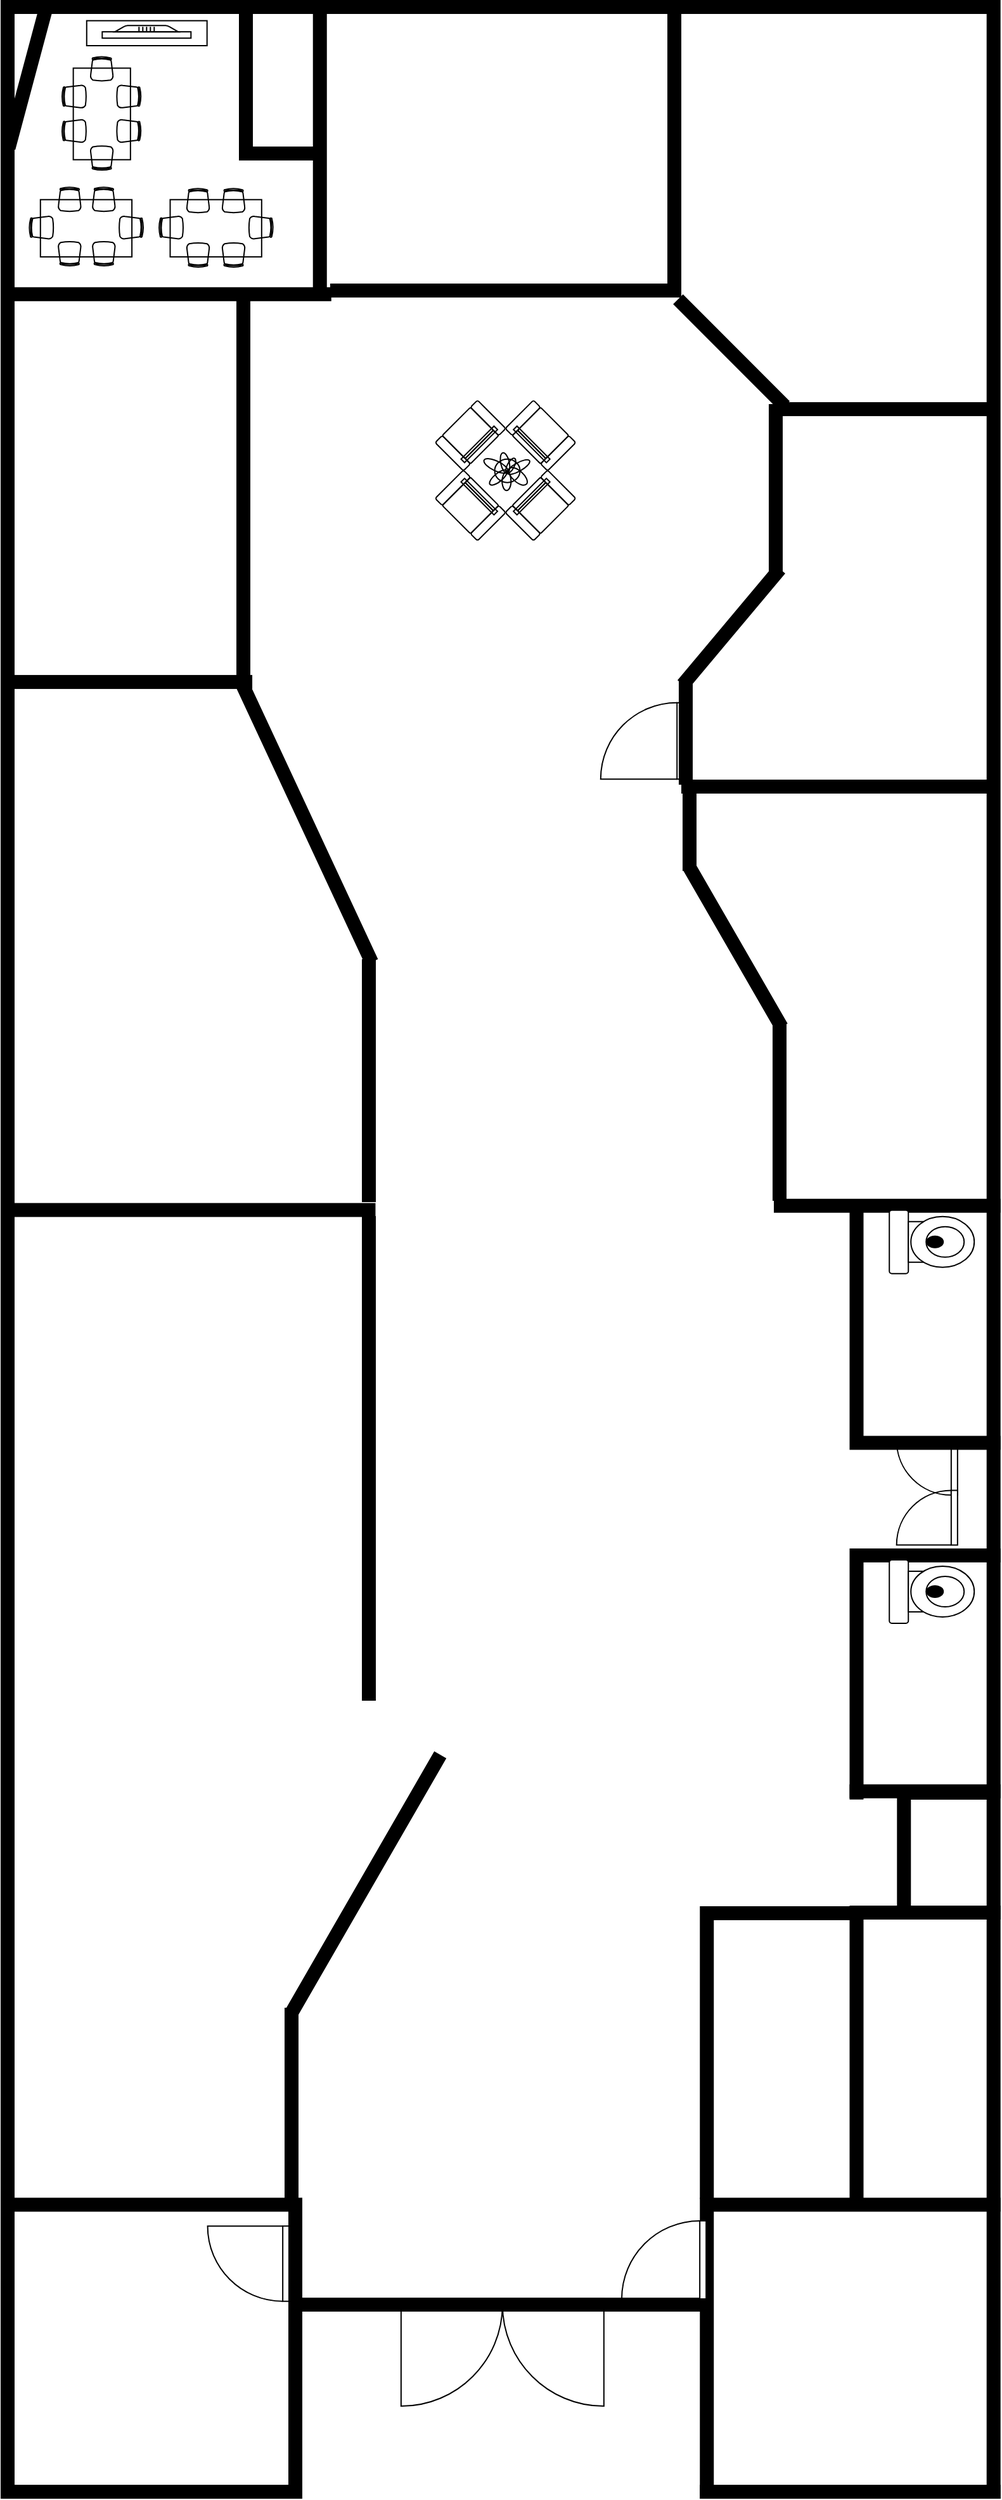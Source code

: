 <mxfile>
    <diagram id="dgVvvzZk0SjWQLnidcV5" name="Page-1">
        <mxGraphModel dx="3702" dy="3627" grid="0" gridSize="39.37" guides="0" tooltips="1" connect="0" arrows="0" fold="1" page="1" pageScale="1" pageWidth="827" pageHeight="1169" background="none" math="0" shadow="0">
            <root>
                <mxCell id="0"/>
                <mxCell id="1" parent="0"/>
                <mxCell id="N5z7B0Zgw7X8fARrvKfL-28" value="" style="verticalLabelPosition=bottom;html=1;verticalAlign=top;align=center;shape=mxgraph.floorplan.wall;fillColor=#000000;" vertex="1" parent="1">
                    <mxGeometry x="-1044" y="-1023.62" width="177.86" height="10" as="geometry"/>
                </mxCell>
                <mxCell id="N5z7B0Zgw7X8fARrvKfL-14" value="" style="verticalLabelPosition=bottom;html=1;verticalAlign=top;align=center;shape=mxgraph.floorplan.wallCorner;fillColor=#000000;" vertex="1" parent="1">
                    <mxGeometry x="-946.848" y="-561.022" width="78.74" height="100" as="geometry"/>
                </mxCell>
                <mxCell id="N5z7B0Zgw7X8fARrvKfL-12" value="" style="verticalLabelPosition=bottom;html=1;verticalAlign=top;align=center;shape=mxgraph.floorplan.wallCorner;fillColor=#000000;" vertex="1" parent="1">
                    <mxGeometry x="-984.25" y="-466.534" width="118.11" height="234.251" as="geometry"/>
                </mxCell>
                <mxCell id="lHgjmgHsNAgAAuu9DMxv-4" value="" style="verticalLabelPosition=bottom;html=1;verticalAlign=top;align=center;shape=mxgraph.floorplan.doorUneven;dx=0.5;fillColor=none;" parent="1" vertex="1">
                    <mxGeometry x="-1338.58" y="-157.48" width="160" height="85" as="geometry"/>
                </mxCell>
                <mxCell id="N5z7B0Zgw7X8fARrvKfL-1" value="" style="verticalLabelPosition=bottom;html=1;verticalAlign=top;align=center;shape=mxgraph.floorplan.wall;fillColor=#000000;direction=south;" parent="1" vertex="1">
                    <mxGeometry x="-1417.32" y="-118.11" height="100" as="geometry"/>
                </mxCell>
                <mxCell id="N5z7B0Zgw7X8fARrvKfL-4" value="" style="verticalLabelPosition=bottom;html=1;verticalAlign=top;align=center;shape=mxgraph.floorplan.wall;fillColor=#000000;" parent="1" vertex="1">
                    <mxGeometry x="-1654" y="-10" width="236.68" height="10" as="geometry"/>
                </mxCell>
                <mxCell id="N5z7B0Zgw7X8fARrvKfL-5" value="" style="verticalLabelPosition=bottom;html=1;verticalAlign=top;align=center;shape=mxgraph.floorplan.wall;fillColor=#000000;" parent="1" vertex="1">
                    <mxGeometry x="-1102.36" y="-10" width="236.22" height="10" as="geometry"/>
                </mxCell>
                <mxCell id="N5z7B0Zgw7X8fARrvKfL-6" value="" style="verticalLabelPosition=bottom;html=1;verticalAlign=top;align=center;shape=mxgraph.floorplan.wall;fillColor=#000000;" parent="1" vertex="1">
                    <mxGeometry x="-1417.32" y="-157.48" width="314.96" height="10" as="geometry"/>
                </mxCell>
                <mxCell id="lHgjmgHsNAgAAuu9DMxv-9" value="" style="verticalLabelPosition=bottom;html=1;verticalAlign=top;align=center;shape=mxgraph.floorplan.wallCorner;fillColor=#000000;direction=south;" parent="1" vertex="1">
                    <mxGeometry x="-1653.54" y="-236.22" width="236.54" height="236.22" as="geometry"/>
                </mxCell>
                <mxCell id="lHgjmgHsNAgAAuu9DMxv-10" value="" style="verticalLabelPosition=bottom;html=1;verticalAlign=top;align=center;shape=mxgraph.floorplan.wallCorner;fillColor=#000000;" parent="1" vertex="1">
                    <mxGeometry x="-1102.36" y="-236.22" width="236.22" height="236.22" as="geometry"/>
                </mxCell>
                <mxCell id="N5z7B0Zgw7X8fARrvKfL-9" value="" style="verticalLabelPosition=bottom;html=1;verticalAlign=top;align=center;shape=mxgraph.floorplan.doorRight;aspect=fixed;rotation=90;" vertex="1" parent="1">
                    <mxGeometry x="-1161.415" y="-220.472" width="61.58" height="65.42" as="geometry"/>
                </mxCell>
                <mxCell id="N5z7B0Zgw7X8fARrvKfL-10" value="" style="verticalLabelPosition=bottom;html=1;verticalAlign=top;align=center;shape=mxgraph.floorplan.wallCorner;fillColor=#000000;" parent="1" vertex="1">
                    <mxGeometry x="-1102.36" y="-466" width="124.36" height="229.78" as="geometry"/>
                </mxCell>
                <mxCell id="lHgjmgHsNAgAAuu9DMxv-13" value="" style="verticalLabelPosition=bottom;html=1;verticalAlign=top;align=center;shape=mxgraph.floorplan.wall;fillColor=#000000;" parent="1" vertex="1">
                    <mxGeometry x="-1394.005" y="-1745.004" width="275.59" height="10" as="geometry"/>
                </mxCell>
                <mxCell id="lHgjmgHsNAgAAuu9DMxv-15" value="" style="verticalLabelPosition=bottom;html=1;verticalAlign=top;align=center;shape=mxgraph.floorplan.wall;fillColor=#000000;rotation=0;" parent="1" vertex="1">
                    <mxGeometry x="-1117" y="-1354" width="246.53" height="10" as="geometry"/>
                </mxCell>
                <mxCell id="lHgjmgHsNAgAAuu9DMxv-14" value="" style="verticalLabelPosition=bottom;html=1;verticalAlign=top;align=center;shape=mxgraph.floorplan.wall;fillColor=#000000;direction=south;" parent="1" vertex="1">
                    <mxGeometry x="-1048" y="-1650" width="10" height="133" as="geometry"/>
                </mxCell>
                <mxCell id="lHgjmgHsNAgAAuu9DMxv-17" value="" style="verticalLabelPosition=bottom;html=1;verticalAlign=top;align=center;shape=mxgraph.floorplan.wall;fillColor=#000000;direction=south;rotation=90;" vertex="1" parent="1">
                    <mxGeometry x="-1526" y="-1864.0" width="10" height="253.78" as="geometry"/>
                </mxCell>
                <mxCell id="2" value="" style="verticalLabelPosition=bottom;html=1;verticalAlign=top;align=center;shape=mxgraph.floorplan.wall;fillColor=#000000;rotation=45;" vertex="1" parent="1">
                    <mxGeometry x="-1137" y="-1696" width="118.11" height="10" as="geometry"/>
                </mxCell>
                <mxCell id="3" value="" style="verticalLabelPosition=bottom;html=1;verticalAlign=top;align=center;shape=mxgraph.floorplan.wall;fillColor=#000000;direction=south;" vertex="1" parent="1">
                    <mxGeometry x="-1468" y="-1732" width="10" height="296.54" as="geometry"/>
                </mxCell>
                <mxCell id="lHgjmgHsNAgAAuu9DMxv-18" value="" style="verticalLabelPosition=bottom;html=1;verticalAlign=top;align=center;shape=mxgraph.floorplan.doorRight;aspect=fixed;fillColor=none;rotation=90;flipH=1;" vertex="1" parent="1">
                    <mxGeometry x="-1488.06" y="-216.26" width="59.28" height="62.99" as="geometry"/>
                </mxCell>
                <mxCell id="lHgjmgHsNAgAAuu9DMxv-16" value="" style="verticalLabelPosition=bottom;html=1;verticalAlign=top;align=center;shape=mxgraph.floorplan.wall;fillColor=#000000;direction=south;" vertex="1" parent="1">
                    <mxGeometry x="-1407.63" y="-1968" width="10" height="230" as="geometry"/>
                </mxCell>
                <mxCell id="6" value="" style="verticalLabelPosition=bottom;html=1;verticalAlign=top;align=center;shape=mxgraph.floorplan.wall;fillColor=#000000;rotation=0;" vertex="1" parent="1">
                    <mxGeometry x="-1643" y="-1436.46" width="186.53" height="10" as="geometry"/>
                </mxCell>
                <mxCell id="7" value="" style="verticalLabelPosition=bottom;html=1;verticalAlign=top;align=center;shape=mxgraph.floorplan.wall;fillColor=#000000;rotation=65;" vertex="1" parent="1">
                    <mxGeometry x="-1532" y="-1324.46" width="239" height="10" as="geometry"/>
                </mxCell>
                <mxCell id="8" value="" style="verticalLabelPosition=bottom;html=1;verticalAlign=top;align=center;shape=mxgraph.floorplan.wall;fillColor=#000000;direction=south;" vertex="1" parent="1">
                    <mxGeometry x="-1369" y="-1212.46" width="10" height="190.46" as="geometry"/>
                </mxCell>
                <mxCell id="9" value="" style="verticalLabelPosition=bottom;html=1;verticalAlign=top;align=center;shape=mxgraph.floorplan.doorRight;aspect=fixed;rotation=90;" vertex="1" parent="1">
                    <mxGeometry x="-1177.996" y="-1417" width="60.236" height="64.01" as="geometry"/>
                </mxCell>
                <mxCell id="10" value="" style="verticalLabelPosition=bottom;html=1;verticalAlign=top;align=center;shape=mxgraph.floorplan.wall;fillColor=#000000;direction=south;rotation=0;" vertex="1" parent="1">
                    <mxGeometry x="-1116" y="-1346" width="10" height="63" as="geometry"/>
                </mxCell>
                <mxCell id="11" value="" style="verticalLabelPosition=bottom;html=1;verticalAlign=top;align=center;shape=mxgraph.floorplan.wall;fillColor=#000000;rotation=60;" vertex="1" parent="1">
                    <mxGeometry x="-1147.67" y="-1227.88" width="145.34" height="10" as="geometry"/>
                </mxCell>
                <mxCell id="12" value="" style="verticalLabelPosition=bottom;html=1;verticalAlign=top;align=center;shape=mxgraph.floorplan.wall;fillColor=#000000;direction=south;rotation=90;" vertex="1" parent="1">
                    <mxGeometry x="-960" y="-1733" width="10" height="173" as="geometry"/>
                </mxCell>
                <mxCell id="lHgjmgHsNAgAAuu9DMxv-25" value="" style="group" connectable="0" vertex="1" parent="1">
                    <mxGeometry x="-1311.69" y="-1653.541" width="110.962" height="110.804" as="geometry"/>
                </mxCell>
                <mxCell id="lHgjmgHsNAgAAuu9DMxv-19" value="" style="verticalLabelPosition=bottom;html=1;verticalAlign=top;align=center;shape=mxgraph.floorplan.sofa;fillColor=none;rotation=-45;" vertex="1" parent="lHgjmgHsNAgAAuu9DMxv-25">
                    <mxGeometry x="59.49" y="67.211" width="47.25" height="31.5" as="geometry"/>
                </mxCell>
                <mxCell id="lHgjmgHsNAgAAuu9DMxv-20" value="" style="verticalLabelPosition=bottom;html=1;verticalAlign=top;align=center;shape=mxgraph.floorplan.plant;fillColor=none;" vertex="1" parent="lHgjmgHsNAgAAuu9DMxv-25">
                    <mxGeometry x="39.65" y="39.651" width="31.49" height="31.5" as="geometry"/>
                </mxCell>
                <mxCell id="lHgjmgHsNAgAAuu9DMxv-21" value="" style="verticalLabelPosition=bottom;html=1;verticalAlign=top;align=center;shape=mxgraph.floorplan.sofa;fillColor=none;rotation=45;" vertex="1" parent="lHgjmgHsNAgAAuu9DMxv-25">
                    <mxGeometry x="4.217" y="67.208" width="47.25" height="31.5" as="geometry"/>
                </mxCell>
                <mxCell id="lHgjmgHsNAgAAuu9DMxv-22" value="" style="verticalLabelPosition=bottom;html=1;verticalAlign=top;align=center;shape=mxgraph.floorplan.sofa;fillColor=none;rotation=-135;" vertex="1" parent="lHgjmgHsNAgAAuu9DMxv-25">
                    <mxGeometry x="59.494" y="12.095" width="47.25" height="31.5" as="geometry"/>
                </mxCell>
                <mxCell id="lHgjmgHsNAgAAuu9DMxv-23" value="" style="verticalLabelPosition=bottom;html=1;verticalAlign=top;align=center;shape=mxgraph.floorplan.sofa;fillColor=none;rotation=-225;" vertex="1" parent="lHgjmgHsNAgAAuu9DMxv-25">
                    <mxGeometry x="4.221" y="12.092" width="47.25" height="31.5" as="geometry"/>
                </mxCell>
                <mxCell id="15" value="" style="verticalLabelPosition=bottom;html=1;verticalAlign=top;align=center;shape=mxgraph.floorplan.wall;fillColor=#000000;direction=south;" vertex="1" parent="1">
                    <mxGeometry x="-1128.0" y="-1966" width="10" height="230" as="geometry"/>
                </mxCell>
                <mxCell id="lHgjmgHsNAgAAuu9DMxv-26" value="" style="verticalLabelPosition=bottom;html=1;verticalAlign=top;align=center;shape=mxgraph.floorplan.flat_tv;fillColor=none;" vertex="1" parent="1">
                    <mxGeometry x="-1574.34" y="-1948.93" width="70" height="10" as="geometry"/>
                </mxCell>
                <mxCell id="14" value="" style="verticalLabelPosition=bottom;html=1;verticalAlign=top;align=center;shape=mxgraph.floorplan.wall;fillColor=#000000;direction=south;rotation=0;" vertex="1" parent="1">
                    <mxGeometry x="-1045" y="-1163" width="10" height="140" as="geometry"/>
                </mxCell>
                <mxCell id="N5z7B0Zgw7X8fARrvKfL-29" value="" style="verticalLabelPosition=bottom;html=1;verticalAlign=top;align=center;shape=mxgraph.floorplan.doorLeft;aspect=fixed;rotation=90;" vertex="1" parent="1">
                    <mxGeometry x="-944" y="-835" width="43.08" height="45.77" as="geometry"/>
                </mxCell>
                <mxCell id="4" value="" style="verticalLabelPosition=bottom;html=1;verticalAlign=top;align=center;shape=mxgraph.floorplan.wall;fillColor=#000000;direction=south;rotation=40;" vertex="1" parent="1">
                    <mxGeometry x="-1083" y="-1534" width="10" height="118.11" as="geometry"/>
                </mxCell>
                <mxCell id="N5z7B0Zgw7X8fARrvKfL-32" value="" style="verticalLabelPosition=bottom;html=1;verticalAlign=top;align=center;shape=mxgraph.floorplan.doorRight;aspect=fixed;rotation=90;" vertex="1" parent="1">
                    <mxGeometry x="-944" y="-795.63" width="43.08" height="45.77" as="geometry"/>
                </mxCell>
                <mxCell id="N5z7B0Zgw7X8fARrvKfL-37" value="" style="verticalLabelPosition=bottom;html=1;verticalAlign=top;align=center;shape=mxgraph.floorplan.wallCorner;fillColor=#000000;direction=north" vertex="1" parent="1">
                    <mxGeometry x="-984.25" y="-1015" width="118.11" height="188.23" as="geometry"/>
                </mxCell>
                <mxCell id="5" value="" style="verticalLabelPosition=bottom;html=1;verticalAlign=top;align=center;shape=mxgraph.floorplan.wall;fillColor=#000000;direction=south;rotation=0;" vertex="1" parent="1">
                    <mxGeometry x="-1119" y="-1433" width="10" height="82" as="geometry"/>
                </mxCell>
                <mxCell id="lHgjmgHsNAgAAuu9DMxv-42" value="" style="group" connectable="0" vertex="1" parent="1">
                    <mxGeometry x="-1606.292" y="-1924.508" width="62.697" height="89.869" as="geometry"/>
                </mxCell>
                <mxCell id="lHgjmgHsNAgAAuu9DMxv-34" value="" style="verticalLabelPosition=bottom;html=1;verticalAlign=top;align=center;shape=mxgraph.floorplan.office_chair;shadow=0;fillColor=none;rotation=90;" vertex="1" parent="lHgjmgHsNAgAAuu9DMxv-42">
                    <mxGeometry x="43.981" y="21.904" width="18.04" height="19.393" as="geometry"/>
                </mxCell>
                <mxCell id="lHgjmgHsNAgAAuu9DMxv-35" value="" style="verticalLabelPosition=bottom;html=1;verticalAlign=top;align=center;shape=mxgraph.floorplan.office_chair;shadow=0;direction=west;fillColor=none;rotation=90;" vertex="1" parent="lHgjmgHsNAgAAuu9DMxv-42">
                    <mxGeometry x="0.677" y="21.904" width="18.04" height="19.393" as="geometry"/>
                </mxCell>
                <mxCell id="lHgjmgHsNAgAAuu9DMxv-36" value="" style="verticalLabelPosition=bottom;html=1;verticalAlign=top;align=center;shape=mxgraph.floorplan.office_chair;shadow=0;direction=north;fillColor=none;rotation=90;" vertex="1" parent="lHgjmgHsNAgAAuu9DMxv-42">
                    <mxGeometry x="21.904" y="0.677" width="19.393" height="18.04" as="geometry"/>
                </mxCell>
                <mxCell id="lHgjmgHsNAgAAuu9DMxv-37" value="" style="verticalLabelPosition=bottom;html=1;verticalAlign=top;align=center;shape=mxgraph.floorplan.office_chair;shadow=0;direction=south;fillColor=none;rotation=90;" vertex="1" parent="lHgjmgHsNAgAAuu9DMxv-42">
                    <mxGeometry x="21.904" y="71.153" width="19.393" height="18.04" as="geometry"/>
                </mxCell>
                <mxCell id="lHgjmgHsNAgAAuu9DMxv-38" value="" style="verticalLabelPosition=bottom;html=1;verticalAlign=top;align=center;shape=mxgraph.floorplan.office_chair;shadow=0;fillColor=none;rotation=90;" vertex="1" parent="lHgjmgHsNAgAAuu9DMxv-42">
                    <mxGeometry x="43.981" y="49.076" width="18.04" height="19.393" as="geometry"/>
                </mxCell>
                <mxCell id="lHgjmgHsNAgAAuu9DMxv-39" value="" style="verticalLabelPosition=bottom;html=1;verticalAlign=top;align=center;shape=mxgraph.floorplan.office_chair;shadow=0;direction=west;fillColor=none;rotation=90;" vertex="1" parent="lHgjmgHsNAgAAuu9DMxv-42">
                    <mxGeometry x="0.677" y="49.076" width="18.04" height="19.393" as="geometry"/>
                </mxCell>
                <mxCell id="lHgjmgHsNAgAAuu9DMxv-40" value="" style="shape=rect;shadow=0;fillColor=none;rotation=90;" vertex="1" parent="lHgjmgHsNAgAAuu9DMxv-42">
                    <mxGeometry x="-4.418" y="22.753" width="72.16" height="45.1" as="geometry"/>
                </mxCell>
                <mxCell id="lHgjmgHsNAgAAuu9DMxv-43" value="" style="group;rotation=90;" connectable="0" vertex="1" parent="1">
                    <mxGeometry x="-1618.105" y="-1834.641" width="62.697" height="89.869" as="geometry"/>
                </mxCell>
                <mxCell id="lHgjmgHsNAgAAuu9DMxv-44" value="" style="verticalLabelPosition=bottom;html=1;verticalAlign=top;align=center;shape=mxgraph.floorplan.office_chair;shadow=0;fillColor=none;rotation=180;" vertex="1" parent="lHgjmgHsNAgAAuu9DMxv-43">
                    <mxGeometry x="36" y="56" width="18.04" height="19.393" as="geometry"/>
                </mxCell>
                <mxCell id="lHgjmgHsNAgAAuu9DMxv-45" value="" style="verticalLabelPosition=bottom;html=1;verticalAlign=top;align=center;shape=mxgraph.floorplan.office_chair;shadow=0;direction=west;fillColor=none;rotation=180;" vertex="1" parent="lHgjmgHsNAgAAuu9DMxv-43">
                    <mxGeometry x="36" y="13" width="18.04" height="19.393" as="geometry"/>
                </mxCell>
                <mxCell id="lHgjmgHsNAgAAuu9DMxv-46" value="" style="verticalLabelPosition=bottom;html=1;verticalAlign=top;align=center;shape=mxgraph.floorplan.office_chair;shadow=0;direction=north;fillColor=none;rotation=180;" vertex="1" parent="lHgjmgHsNAgAAuu9DMxv-43">
                    <mxGeometry x="57" y="36" width="19.393" height="18.04" as="geometry"/>
                </mxCell>
                <mxCell id="lHgjmgHsNAgAAuu9DMxv-47" value="" style="verticalLabelPosition=bottom;html=1;verticalAlign=top;align=center;shape=mxgraph.floorplan.office_chair;shadow=0;direction=south;fillColor=none;rotation=180;" vertex="1" parent="lHgjmgHsNAgAAuu9DMxv-43">
                    <mxGeometry x="-14" y="36" width="19.393" height="18.04" as="geometry"/>
                </mxCell>
                <mxCell id="lHgjmgHsNAgAAuu9DMxv-48" value="" style="verticalLabelPosition=bottom;html=1;verticalAlign=top;align=center;shape=mxgraph.floorplan.office_chair;shadow=0;fillColor=none;rotation=180;" vertex="1" parent="lHgjmgHsNAgAAuu9DMxv-43">
                    <mxGeometry x="9" y="56" width="18.04" height="19.393" as="geometry"/>
                </mxCell>
                <mxCell id="lHgjmgHsNAgAAuu9DMxv-49" value="" style="verticalLabelPosition=bottom;html=1;verticalAlign=top;align=center;shape=mxgraph.floorplan.office_chair;shadow=0;direction=west;fillColor=none;rotation=180;" vertex="1" parent="lHgjmgHsNAgAAuu9DMxv-43">
                    <mxGeometry x="9" y="13" width="18.04" height="19.393" as="geometry"/>
                </mxCell>
                <mxCell id="lHgjmgHsNAgAAuu9DMxv-50" value="" style="shape=rect;shadow=0;fillColor=none;rotation=180;" vertex="1" parent="lHgjmgHsNAgAAuu9DMxv-43">
                    <mxGeometry x="-5" y="23" width="72.16" height="45.1" as="geometry"/>
                </mxCell>
                <mxCell id="lHgjmgHsNAgAAuu9DMxv-51" value="" style="group;rotation=90;" connectable="0" vertex="1" parent="1">
                    <mxGeometry x="-1515.748" y="-1834.644" width="62.697" height="89.869" as="geometry"/>
                </mxCell>
                <mxCell id="lHgjmgHsNAgAAuu9DMxv-52" value="" style="verticalLabelPosition=bottom;html=1;verticalAlign=top;align=center;shape=mxgraph.floorplan.office_chair;shadow=0;fillColor=none;rotation=180;" vertex="1" parent="lHgjmgHsNAgAAuu9DMxv-51">
                    <mxGeometry x="36" y="57" width="18.04" height="19.393" as="geometry"/>
                </mxCell>
                <mxCell id="lHgjmgHsNAgAAuu9DMxv-53" value="" style="verticalLabelPosition=bottom;html=1;verticalAlign=top;align=center;shape=mxgraph.floorplan.office_chair;shadow=0;direction=west;fillColor=none;rotation=180;" vertex="1" parent="lHgjmgHsNAgAAuu9DMxv-51">
                    <mxGeometry x="36" y="14" width="18.04" height="19.393" as="geometry"/>
                </mxCell>
                <mxCell id="lHgjmgHsNAgAAuu9DMxv-54" value="" style="verticalLabelPosition=bottom;html=1;verticalAlign=top;align=center;shape=mxgraph.floorplan.office_chair;shadow=0;direction=north;fillColor=none;rotation=180;" vertex="1" parent="lHgjmgHsNAgAAuu9DMxv-51">
                    <mxGeometry x="57" y="36" width="19.393" height="18.04" as="geometry"/>
                </mxCell>
                <mxCell id="lHgjmgHsNAgAAuu9DMxv-55" value="" style="verticalLabelPosition=bottom;html=1;verticalAlign=top;align=center;shape=mxgraph.floorplan.office_chair;shadow=0;direction=south;fillColor=none;rotation=180;" vertex="1" parent="lHgjmgHsNAgAAuu9DMxv-51">
                    <mxGeometry x="-14" y="36" width="19.393" height="18.04" as="geometry"/>
                </mxCell>
                <mxCell id="lHgjmgHsNAgAAuu9DMxv-56" value="" style="verticalLabelPosition=bottom;html=1;verticalAlign=top;align=center;shape=mxgraph.floorplan.office_chair;shadow=0;fillColor=none;rotation=180;" vertex="1" parent="lHgjmgHsNAgAAuu9DMxv-51">
                    <mxGeometry x="8" y="57" width="18.04" height="19.393" as="geometry"/>
                </mxCell>
                <mxCell id="lHgjmgHsNAgAAuu9DMxv-57" value="" style="verticalLabelPosition=bottom;html=1;verticalAlign=top;align=center;shape=mxgraph.floorplan.office_chair;shadow=0;direction=west;fillColor=none;rotation=180;" vertex="1" parent="lHgjmgHsNAgAAuu9DMxv-51">
                    <mxGeometry x="8" y="14" width="18.04" height="19.393" as="geometry"/>
                </mxCell>
                <mxCell id="lHgjmgHsNAgAAuu9DMxv-58" value="" style="shape=rect;shadow=0;fillColor=none;rotation=180;" vertex="1" parent="lHgjmgHsNAgAAuu9DMxv-51">
                    <mxGeometry x="-5" y="23" width="72.16" height="45.1" as="geometry"/>
                </mxCell>
                <mxCell id="lHgjmgHsNAgAAuu9DMxv-61" value="" style="verticalLabelPosition=bottom;html=1;verticalAlign=top;align=center;shape=mxgraph.floorplan.wall;fillColor=#000000;rotation=-75;" vertex="1" parent="1">
                    <mxGeometry x="-1691.01" y="-1913.65" width="115.75" height="10" as="geometry"/>
                </mxCell>
                <mxCell id="N5z7B0Zgw7X8fARrvKfL-40" value="" style="verticalLabelPosition=bottom;html=1;verticalAlign=top;align=center;shape=mxgraph.floorplan.wallCorner;fillColor=#000000;" vertex="1" parent="1">
                    <mxGeometry x="-984.25" y="-748.03" width="118.11" height="196.85" as="geometry"/>
                </mxCell>
                <mxCell id="N5z7B0Zgw7X8fARrvKfL-41" value="" style="verticalLabelPosition=bottom;html=1;verticalAlign=top;align=center;shape=mxgraph.floorplan.wall;fillColor=#000000;" vertex="1" parent="1">
                    <mxGeometry x="-984.25" y="-559.05" width="118.11" height="3.94" as="geometry"/>
                </mxCell>
                <mxCell id="lHgjmgHsNAgAAuu9DMxv-65" value="" style="rounded=0;whiteSpace=wrap;html=1;fillColor=none;" vertex="1" parent="1">
                    <mxGeometry x="-1586.61" y="-1952.68" width="94.95" height="19.68" as="geometry"/>
                </mxCell>
                <mxCell id="lHgjmgHsNAgAAuu9DMxv-66" value="" style="verticalLabelPosition=bottom;html=1;verticalAlign=top;align=center;shape=mxgraph.floorplan.wallCorner;fillColor=#000000;direction=north" vertex="1" parent="1">
                    <mxGeometry x="-1466" y="-1960.63" width="60.49" height="117.63" as="geometry"/>
                </mxCell>
                <mxCell id="N5z7B0Zgw7X8fARrvKfL-42" value="" style="verticalLabelPosition=bottom;html=1;verticalAlign=top;align=center;shape=mxgraph.floorplan.toilet;rotation=-90;" vertex="1" parent="1">
                    <mxGeometry x="-944.88" y="-1023.62" width="50" height="67" as="geometry"/>
                </mxCell>
                <mxCell id="N5z7B0Zgw7X8fARrvKfL-43" value="" style="verticalLabelPosition=bottom;html=1;verticalAlign=top;align=center;shape=mxgraph.floorplan.toilet;rotation=-90;" vertex="1" parent="1">
                    <mxGeometry x="-944.88" y="-748.03" width="50" height="67" as="geometry"/>
                </mxCell>
                <mxCell id="18" value="" style="verticalLabelPosition=bottom;html=1;verticalAlign=top;align=center;shape=mxgraph.floorplan.wall;fillColor=#000000;direction=south;rotation=90;" vertex="1" parent="1">
                    <mxGeometry x="-1506.27" y="-1157.27" width="10" height="284" as="geometry"/>
                </mxCell>
                <mxCell id="lHgjmgHsNAgAAuu9DMxv-6" value="" style="verticalLabelPosition=bottom;html=1;verticalAlign=top;align=center;shape=mxgraph.floorplan.wallU;fillColor=#000000;" parent="1" vertex="1">
                    <mxGeometry x="-1654" y="-1968.5" width="787.86" height="1968.5" as="geometry"/>
                </mxCell>
                <mxCell id="20" value="" style="verticalLabelPosition=bottom;html=1;verticalAlign=top;align=center;shape=mxgraph.floorplan.wall;fillColor=#000000;direction=south;" vertex="1" parent="1">
                    <mxGeometry x="-1430" y="-386" width="10" height="150.46" as="geometry"/>
                </mxCell>
                <mxCell id="21" value="" style="verticalLabelPosition=bottom;html=1;verticalAlign=top;align=center;shape=mxgraph.floorplan.wall;fillColor=#000000;direction=south;rotation=30;" vertex="1" parent="1">
                    <mxGeometry x="-1371" y="-601" width="10" height="232.46" as="geometry"/>
                </mxCell>
                <mxCell id="22" value="" style="verticalLabelPosition=bottom;html=1;verticalAlign=top;align=center;shape=mxgraph.floorplan.wall;fillColor=#000000;direction=south;" vertex="1" parent="1">
                    <mxGeometry x="-1369" y="-1010" width="10" height="381" as="geometry"/>
                </mxCell>
            </root>
        </mxGraphModel>
    </diagram>
    <diagram id="MxMM2ZLQTtX_V6MvIri_" name="Page-2">
        <mxGraphModel dx="987" dy="-524" grid="1" gridSize="39.37" guides="1" tooltips="1" connect="1" arrows="1" fold="1" page="1" pageScale="1" pageWidth="827" pageHeight="1169" math="0" shadow="0">
            <root>
                <mxCell id="ffA_Etb6vTMHdg227L38-0"/>
                <mxCell id="ffA_Etb6vTMHdg227L38-1" parent="ffA_Etb6vTMHdg227L38-0"/>
                <mxCell id="mL7MsT_7LjFGY1KXwdF9-1" value="" style="endArrow=none;html=1;entryX=1;entryY=0;entryDx=0;entryDy=0;" edge="1" parent="ffA_Etb6vTMHdg227L38-1">
                    <mxGeometry width="50" height="50" relative="1" as="geometry">
                        <mxPoint x="787.4" y="3137.5" as="sourcePoint"/>
                        <mxPoint x="787.4" y="1169.0" as="targetPoint"/>
                    </mxGeometry>
                </mxCell>
                <mxCell id="mL7MsT_7LjFGY1KXwdF9-2" value="" style="endArrow=none;html=1;entryX=1;entryY=1;entryDx=0;entryDy=0;" edge="1" parent="ffA_Etb6vTMHdg227L38-1">
                    <mxGeometry width="50" height="50" relative="1" as="geometry">
                        <mxPoint y="1169" as="sourcePoint"/>
                        <mxPoint x="787.4" y="1169.0" as="targetPoint"/>
                    </mxGeometry>
                </mxCell>
                <mxCell id="mL7MsT_7LjFGY1KXwdF9-4" value="" style="endArrow=none;html=1;entryX=1;entryY=0;entryDx=0;entryDy=0;" edge="1" parent="ffA_Etb6vTMHdg227L38-1">
                    <mxGeometry width="50" height="50" relative="1" as="geometry">
                        <mxPoint x="1.137e-13" y="3137.5" as="sourcePoint"/>
                        <mxPoint x="1.137e-13" y="1169.0" as="targetPoint"/>
                    </mxGeometry>
                </mxCell>
                <mxCell id="ixhq6OzW_BMrTT-YMufE-0" value="" style="endArrow=none;html=1;entryX=1;entryY=1;entryDx=0;entryDy=0;" edge="1" parent="ffA_Etb6vTMHdg227L38-1">
                    <mxGeometry width="50" height="50" relative="1" as="geometry">
                        <mxPoint x="-1.137e-13" y="3137" as="sourcePoint"/>
                        <mxPoint x="787.4" y="3137" as="targetPoint"/>
                    </mxGeometry>
                </mxCell>
                <mxCell id="ixhq6OzW_BMrTT-YMufE-2" value="" style="endArrow=none;html=1;" edge="1" parent="ffA_Etb6vTMHdg227L38-1">
                    <mxGeometry width="50" height="50" relative="1" as="geometry">
                        <mxPoint x="236.22" y="3120.86" as="sourcePoint"/>
                        <mxPoint x="236" y="2953" as="targetPoint"/>
                    </mxGeometry>
                </mxCell>
            </root>
        </mxGraphModel>
    </diagram>
    <diagram id="rui_AaWPb88O1QTdxJFX" name="Page-3">
        <mxGraphModel grid="1" gridSize="39.37" guides="1" tooltips="1" connect="1" arrows="1" page="1" fold="1" pageScale="1" pageWidth="827" pageHeight="1169" math="0" shadow="0">
            <root>
                <mxCell id="CVx9bORMIUTeYmwYEYSl-0"/>
                <mxCell id="CVx9bORMIUTeYmwYEYSl-1" parent="CVx9bORMIUTeYmwYEYSl-0"/>
                <mxCell id="CVx9bORMIUTeYmwYEYSl-2" value="" style="rounded=0;whiteSpace=wrap;html=1;fillColor=none;" vertex="1" parent="CVx9bORMIUTeYmwYEYSl-1">
                    <mxGeometry y="1169.0" width="787.4" height="1968.5" as="geometry"/>
                </mxCell>
            </root>
        </mxGraphModel>
    </diagram>
</mxfile>